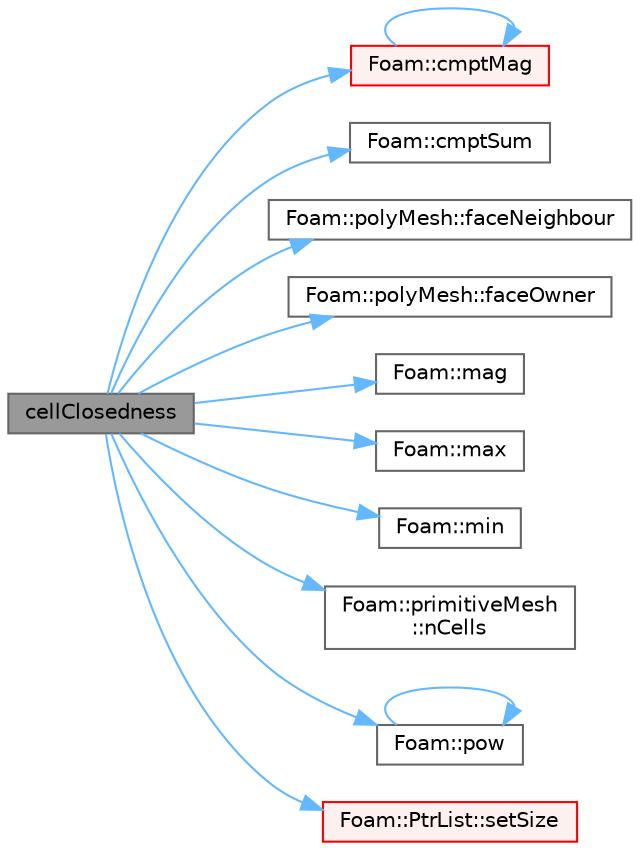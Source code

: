 digraph "cellClosedness"
{
 // LATEX_PDF_SIZE
  bgcolor="transparent";
  edge [fontname=Helvetica,fontsize=10,labelfontname=Helvetica,labelfontsize=10];
  node [fontname=Helvetica,fontsize=10,shape=box,height=0.2,width=0.4];
  rankdir="LR";
  Node1 [id="Node000001",label="cellClosedness",height=0.2,width=0.4,color="gray40", fillcolor="grey60", style="filled", fontcolor="black",tooltip=" "];
  Node1 -> Node2 [id="edge1_Node000001_Node000002",color="steelblue1",style="solid",tooltip=" "];
  Node2 [id="Node000002",label="Foam::cmptMag",height=0.2,width=0.4,color="red", fillcolor="#FFF0F0", style="filled",URL="$namespaceFoam.html#acf2383c8a0a1d5fef3eb5255b950229d",tooltip=" "];
  Node2 -> Node2 [id="edge2_Node000002_Node000002",color="steelblue1",style="solid",tooltip=" "];
  Node1 -> Node4 [id="edge3_Node000001_Node000004",color="steelblue1",style="solid",tooltip=" "];
  Node4 [id="Node000004",label="Foam::cmptSum",height=0.2,width=0.4,color="grey40", fillcolor="white", style="filled",URL="$namespaceFoam.html#a6834caa2caea9d23a4ae75638218106b",tooltip=" "];
  Node1 -> Node5 [id="edge4_Node000001_Node000005",color="steelblue1",style="solid",tooltip=" "];
  Node5 [id="Node000005",label="Foam::polyMesh::faceNeighbour",height=0.2,width=0.4,color="grey40", fillcolor="white", style="filled",URL="$classFoam_1_1polyMesh.html#a9fb57b52c700ed61f09ada65412d13e3",tooltip=" "];
  Node1 -> Node6 [id="edge5_Node000001_Node000006",color="steelblue1",style="solid",tooltip=" "];
  Node6 [id="Node000006",label="Foam::polyMesh::faceOwner",height=0.2,width=0.4,color="grey40", fillcolor="white", style="filled",URL="$classFoam_1_1polyMesh.html#a57752b49bfee23ca1944c3fb0493974f",tooltip=" "];
  Node1 -> Node7 [id="edge6_Node000001_Node000007",color="steelblue1",style="solid",tooltip=" "];
  Node7 [id="Node000007",label="Foam::mag",height=0.2,width=0.4,color="grey40", fillcolor="white", style="filled",URL="$namespaceFoam.html#a8ac5b57f98f906c36b8a4e989a77dbba",tooltip=" "];
  Node1 -> Node8 [id="edge7_Node000001_Node000008",color="steelblue1",style="solid",tooltip=" "];
  Node8 [id="Node000008",label="Foam::max",height=0.2,width=0.4,color="grey40", fillcolor="white", style="filled",URL="$namespaceFoam.html#a0e0c00c14acbabe88eec56a8b0fa2806",tooltip=" "];
  Node1 -> Node9 [id="edge8_Node000001_Node000009",color="steelblue1",style="solid",tooltip=" "];
  Node9 [id="Node000009",label="Foam::min",height=0.2,width=0.4,color="grey40", fillcolor="white", style="filled",URL="$namespaceFoam.html#a96b65441175bbfb9a869045dc05fb0b9",tooltip=" "];
  Node1 -> Node10 [id="edge9_Node000001_Node000010",color="steelblue1",style="solid",tooltip=" "];
  Node10 [id="Node000010",label="Foam::primitiveMesh\l::nCells",height=0.2,width=0.4,color="grey40", fillcolor="white", style="filled",URL="$classFoam_1_1primitiveMesh.html#aaba52b9f1145afa50dff7a5d41188dd4",tooltip=" "];
  Node1 -> Node11 [id="edge10_Node000001_Node000011",color="steelblue1",style="solid",tooltip=" "];
  Node11 [id="Node000011",label="Foam::pow",height=0.2,width=0.4,color="grey40", fillcolor="white", style="filled",URL="$namespaceFoam.html#a7500c8e9d27a442adc75e287de074c7c",tooltip=" "];
  Node11 -> Node11 [id="edge11_Node000011_Node000011",color="steelblue1",style="solid",tooltip=" "];
  Node1 -> Node12 [id="edge12_Node000001_Node000012",color="steelblue1",style="solid",tooltip=" "];
  Node12 [id="Node000012",label="Foam::PtrList::setSize",height=0.2,width=0.4,color="red", fillcolor="#FFF0F0", style="filled",URL="$classFoam_1_1PtrList.html#a69101c7616426ea26b33577a730b73e8",tooltip=" "];
}
